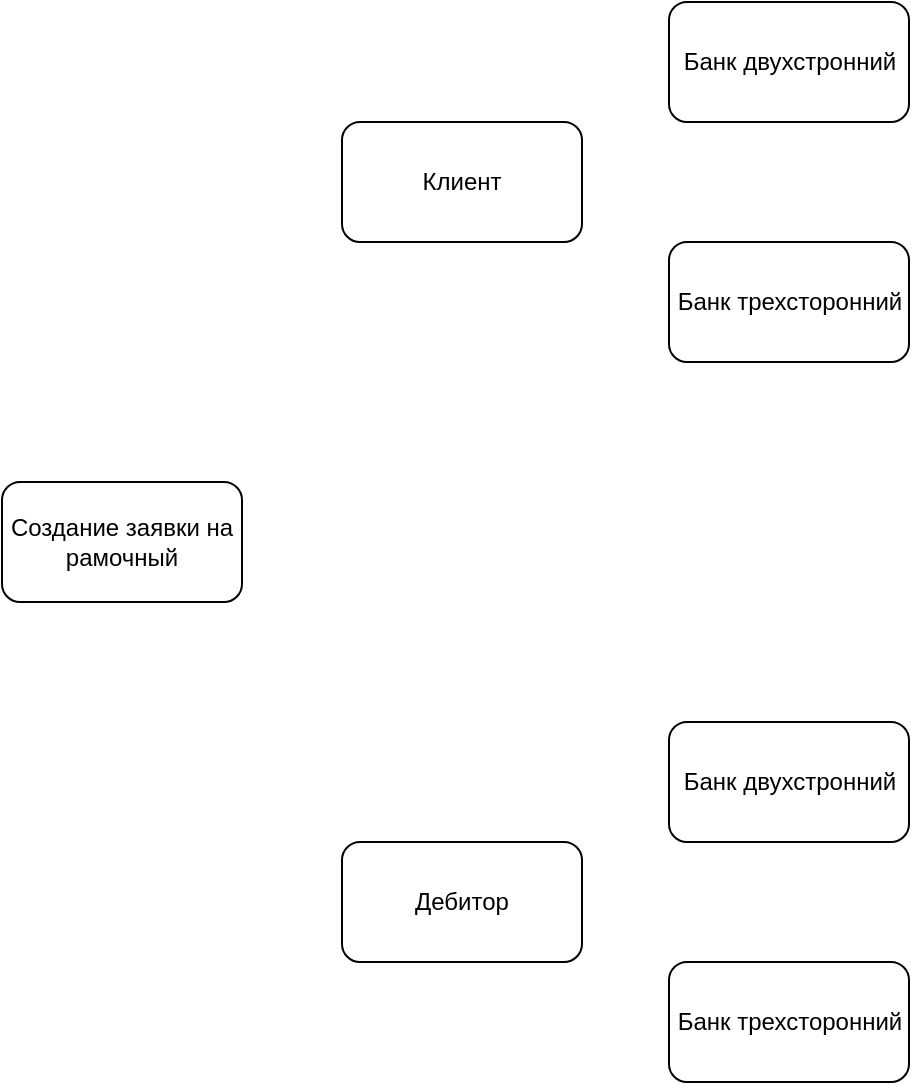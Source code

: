<mxfile version="24.7.7">
  <diagram id="C5RBs43oDa-KdzZeNtuy" name="Page-1">
    <mxGraphModel dx="989" dy="509" grid="1" gridSize="10" guides="1" tooltips="1" connect="1" arrows="1" fold="1" page="1" pageScale="1" pageWidth="827" pageHeight="1169" math="0" shadow="0">
      <root>
        <mxCell id="WIyWlLk6GJQsqaUBKTNV-0" />
        <mxCell id="WIyWlLk6GJQsqaUBKTNV-1" parent="WIyWlLk6GJQsqaUBKTNV-0" />
        <mxCell id="SCuuzsAqQ5ZtpopIMGcM-0" value="Создание заявки на рамочный" style="rounded=1;whiteSpace=wrap;html=1;" vertex="1" parent="WIyWlLk6GJQsqaUBKTNV-1">
          <mxGeometry x="90" y="290" width="120" height="60" as="geometry" />
        </mxCell>
        <mxCell id="SCuuzsAqQ5ZtpopIMGcM-1" value="Дебитор" style="rounded=1;whiteSpace=wrap;html=1;" vertex="1" parent="WIyWlLk6GJQsqaUBKTNV-1">
          <mxGeometry x="260" y="470" width="120" height="60" as="geometry" />
        </mxCell>
        <mxCell id="SCuuzsAqQ5ZtpopIMGcM-2" value="Клиент" style="rounded=1;whiteSpace=wrap;html=1;" vertex="1" parent="WIyWlLk6GJQsqaUBKTNV-1">
          <mxGeometry x="260" y="110" width="120" height="60" as="geometry" />
        </mxCell>
        <mxCell id="SCuuzsAqQ5ZtpopIMGcM-3" value="Банк трехсторонний" style="rounded=1;whiteSpace=wrap;html=1;" vertex="1" parent="WIyWlLk6GJQsqaUBKTNV-1">
          <mxGeometry x="423.5" y="170" width="120" height="60" as="geometry" />
        </mxCell>
        <mxCell id="SCuuzsAqQ5ZtpopIMGcM-4" value="Банк двухстронний" style="rounded=1;whiteSpace=wrap;html=1;" vertex="1" parent="WIyWlLk6GJQsqaUBKTNV-1">
          <mxGeometry x="423.5" y="50" width="120" height="60" as="geometry" />
        </mxCell>
        <mxCell id="SCuuzsAqQ5ZtpopIMGcM-5" value="Банк трехсторонний" style="rounded=1;whiteSpace=wrap;html=1;" vertex="1" parent="WIyWlLk6GJQsqaUBKTNV-1">
          <mxGeometry x="423.5" y="530" width="120" height="60" as="geometry" />
        </mxCell>
        <mxCell id="SCuuzsAqQ5ZtpopIMGcM-6" value="Банк двухстронний" style="rounded=1;whiteSpace=wrap;html=1;" vertex="1" parent="WIyWlLk6GJQsqaUBKTNV-1">
          <mxGeometry x="423.5" y="410" width="120" height="60" as="geometry" />
        </mxCell>
      </root>
    </mxGraphModel>
  </diagram>
</mxfile>
